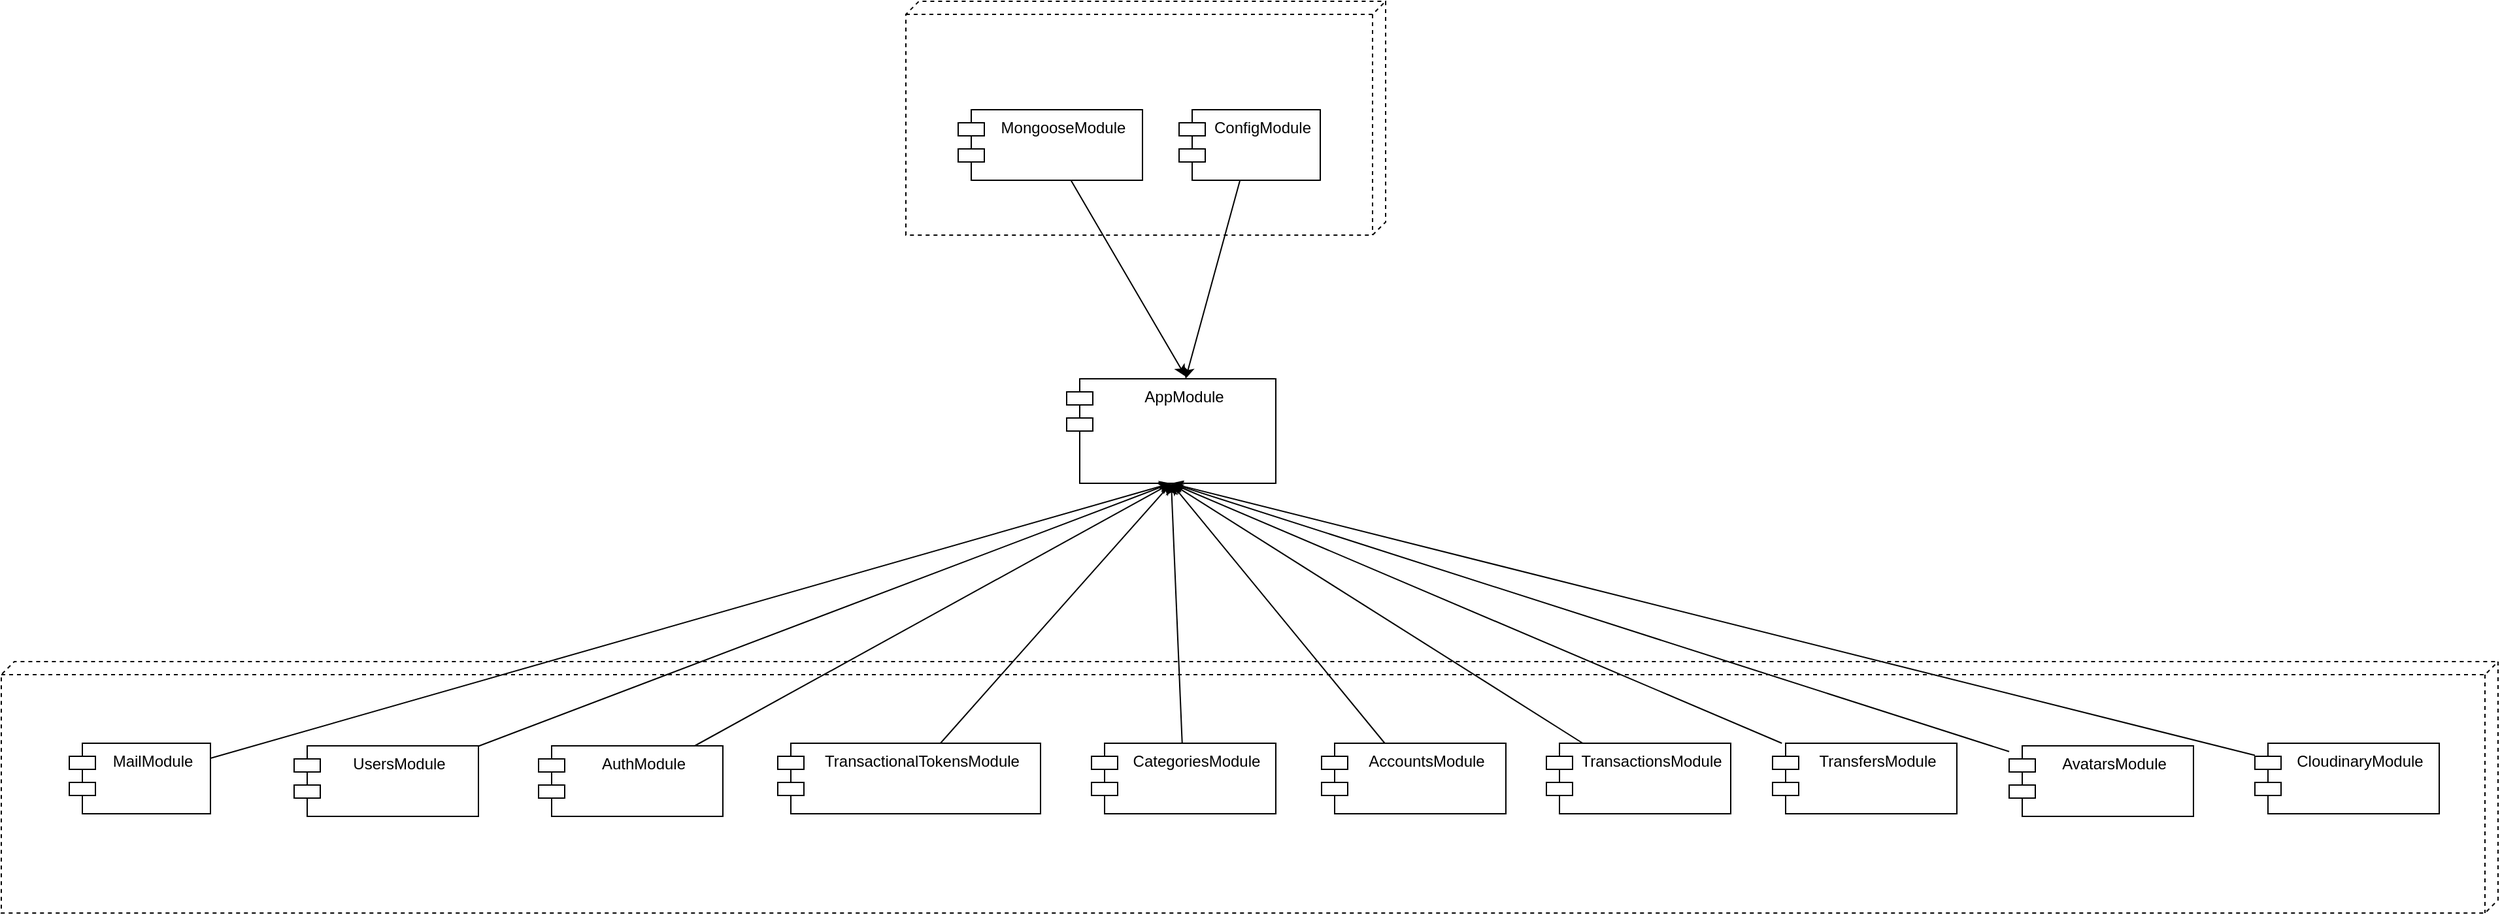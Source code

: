 <mxfile>
    <diagram id="yHoicOXhX4pi03d6xRIq" name="Page-1">
        <mxGraphModel dx="3240" dy="1758" grid="0" gridSize="10" guides="1" tooltips="1" connect="1" arrows="1" fold="1" page="0" pageScale="1" pageWidth="850" pageHeight="1100" math="0" shadow="0">
            <root>
                <mxCell id="0"/>
                <mxCell id="1" parent="0"/>
                <mxCell id="63" value="Nestjs Modules" style="verticalAlign=top;align=center;spacingTop=20;spacingLeft=2;spacingRight=12;shape=cube;size=10;direction=south;fontStyle=1;rounded=0;shadow=0;glass=0;dashed=1;sketch=0;strokeColor=default;strokeWidth=1;fontSize=20;fontColor=#FFFFFF;fillColor=none;horizontal=1;labelPosition=center;verticalLabelPosition=middle;html=1;" vertex="1" parent="1">
                    <mxGeometry x="-627" y="-181" width="367" height="179" as="geometry"/>
                </mxCell>
                <mxCell id="2" value="AppModule" style="shape=module;align=left;spacingLeft=20;align=center;verticalAlign=top;fillColor=#FFFFFF;strokeColor=#000000;fontColor=#000000;" vertex="1" parent="1">
                    <mxGeometry x="-504" y="108" width="160" height="80" as="geometry"/>
                </mxCell>
                <mxCell id="48" style="edgeStyle=none;html=1;fontColor=#000000;" edge="1" parent="1" source="4" target="2">
                    <mxGeometry relative="1" as="geometry"/>
                </mxCell>
                <mxCell id="4" value="ConfigModule" style="shape=module;align=left;spacingLeft=20;align=center;verticalAlign=top;" vertex="1" parent="1">
                    <mxGeometry x="-418" y="-98" width="108" height="54" as="geometry"/>
                </mxCell>
                <mxCell id="47" style="edgeStyle=none;html=1;entryX=0.568;entryY=-0.023;entryDx=0;entryDy=0;fontColor=#000000;entryPerimeter=0;" edge="1" parent="1" source="5" target="2">
                    <mxGeometry relative="1" as="geometry"/>
                </mxCell>
                <mxCell id="5" value="MongooseModule" style="shape=module;align=left;spacingLeft=20;align=center;verticalAlign=top;" vertex="1" parent="1">
                    <mxGeometry x="-587" y="-98" width="141" height="54" as="geometry"/>
                </mxCell>
                <mxCell id="49" style="edgeStyle=none;html=1;entryX=0.5;entryY=1;entryDx=0;entryDy=0;fontColor=#000000;" edge="1" parent="1" source="3" target="2">
                    <mxGeometry relative="1" as="geometry"/>
                </mxCell>
                <mxCell id="50" style="edgeStyle=none;html=1;entryX=0.5;entryY=1;entryDx=0;entryDy=0;fontColor=#000000;" edge="1" parent="1" source="7" target="2">
                    <mxGeometry relative="1" as="geometry"/>
                </mxCell>
                <mxCell id="51" style="edgeStyle=none;html=1;entryX=0.5;entryY=1;entryDx=0;entryDy=0;fontColor=#000000;" edge="1" parent="1" source="8" target="2">
                    <mxGeometry relative="1" as="geometry"/>
                </mxCell>
                <mxCell id="52" style="edgeStyle=none;html=1;entryX=0.5;entryY=1;entryDx=0;entryDy=0;fontColor=#000000;" edge="1" parent="1" source="9" target="2">
                    <mxGeometry relative="1" as="geometry"/>
                </mxCell>
                <mxCell id="53" style="edgeStyle=none;html=1;entryX=0.5;entryY=1;entryDx=0;entryDy=0;fontColor=#000000;" edge="1" parent="1" source="10" target="2">
                    <mxGeometry relative="1" as="geometry"/>
                </mxCell>
                <mxCell id="54" style="edgeStyle=none;html=1;fontColor=#000000;entryX=0.5;entryY=1;entryDx=0;entryDy=0;" edge="1" parent="1" source="11" target="2">
                    <mxGeometry relative="1" as="geometry"/>
                </mxCell>
                <mxCell id="55" style="edgeStyle=none;html=1;entryX=0.5;entryY=1;entryDx=0;entryDy=0;fontColor=#000000;" edge="1" parent="1" source="12" target="2">
                    <mxGeometry relative="1" as="geometry"/>
                </mxCell>
                <mxCell id="56" style="edgeStyle=none;html=1;entryX=0.5;entryY=1;entryDx=0;entryDy=0;fontColor=#000000;" edge="1" parent="1" source="13" target="2">
                    <mxGeometry relative="1" as="geometry"/>
                </mxCell>
                <mxCell id="57" style="edgeStyle=none;html=1;entryX=0.5;entryY=1;entryDx=0;entryDy=0;fontColor=#000000;" edge="1" parent="1" source="14" target="2">
                    <mxGeometry relative="1" as="geometry"/>
                </mxCell>
                <mxCell id="58" style="edgeStyle=none;html=1;entryX=0.5;entryY=1;entryDx=0;entryDy=0;fontColor=#000000;" edge="1" parent="1" source="15" target="2">
                    <mxGeometry relative="1" as="geometry"/>
                </mxCell>
                <mxCell id="3" value="MailModule" style="shape=module;align=left;spacingLeft=20;align=center;verticalAlign=top;" vertex="1" parent="1">
                    <mxGeometry x="-1267" y="387" width="108" height="54" as="geometry"/>
                </mxCell>
                <mxCell id="7" value="UsersModule" style="shape=module;align=left;spacingLeft=20;align=center;verticalAlign=top;" vertex="1" parent="1">
                    <mxGeometry x="-1095" y="389" width="141" height="54" as="geometry"/>
                </mxCell>
                <mxCell id="8" value="AuthModule" style="shape=module;align=left;spacingLeft=20;align=center;verticalAlign=top;" vertex="1" parent="1">
                    <mxGeometry x="-908" y="389" width="141" height="54" as="geometry"/>
                </mxCell>
                <mxCell id="9" value="TransactionalTokensModule" style="shape=module;align=left;spacingLeft=20;align=center;verticalAlign=top;" vertex="1" parent="1">
                    <mxGeometry x="-725" y="387" width="201" height="54" as="geometry"/>
                </mxCell>
                <mxCell id="10" value="CategoriesModule" style="shape=module;align=left;spacingLeft=20;align=center;verticalAlign=top;" vertex="1" parent="1">
                    <mxGeometry x="-485" y="387" width="141" height="54" as="geometry"/>
                </mxCell>
                <mxCell id="11" value="AccountsModule" style="shape=module;align=left;spacingLeft=20;align=center;verticalAlign=top;" vertex="1" parent="1">
                    <mxGeometry x="-309" y="387" width="141" height="54" as="geometry"/>
                </mxCell>
                <mxCell id="12" value="TransactionsModule" style="shape=module;align=left;spacingLeft=20;align=center;verticalAlign=top;" vertex="1" parent="1">
                    <mxGeometry x="-137" y="387" width="141" height="54" as="geometry"/>
                </mxCell>
                <mxCell id="13" value="TransfersModule" style="shape=module;align=left;spacingLeft=20;align=center;verticalAlign=top;" vertex="1" parent="1">
                    <mxGeometry x="36" y="387" width="141" height="54" as="geometry"/>
                </mxCell>
                <mxCell id="14" value="AvatarsModule" style="shape=module;align=left;spacingLeft=20;align=center;verticalAlign=top;" vertex="1" parent="1">
                    <mxGeometry x="217" y="389" width="141" height="54" as="geometry"/>
                </mxCell>
                <mxCell id="15" value="CloudinaryModule" style="shape=module;align=left;spacingLeft=20;align=center;verticalAlign=top;" vertex="1" parent="1">
                    <mxGeometry x="405" y="387" width="141" height="54" as="geometry"/>
                </mxCell>
                <mxCell id="67" value="My Custom Modules" style="verticalAlign=bottom;align=center;spacingTop=20;spacingLeft=2;spacingRight=12;shape=cube;size=10;direction=south;fontStyle=1;rounded=0;shadow=0;glass=0;dashed=1;sketch=0;strokeColor=default;strokeWidth=1;fontSize=20;fontColor=#FFFFFF;fillColor=none;horizontal=1;labelPosition=center;verticalLabelPosition=middle;html=1;spacingBottom=10;" vertex="1" parent="1">
                    <mxGeometry x="-1319" y="324.5" width="1910" height="192.5" as="geometry"/>
                </mxCell>
            </root>
        </mxGraphModel>
    </diagram>
</mxfile>
